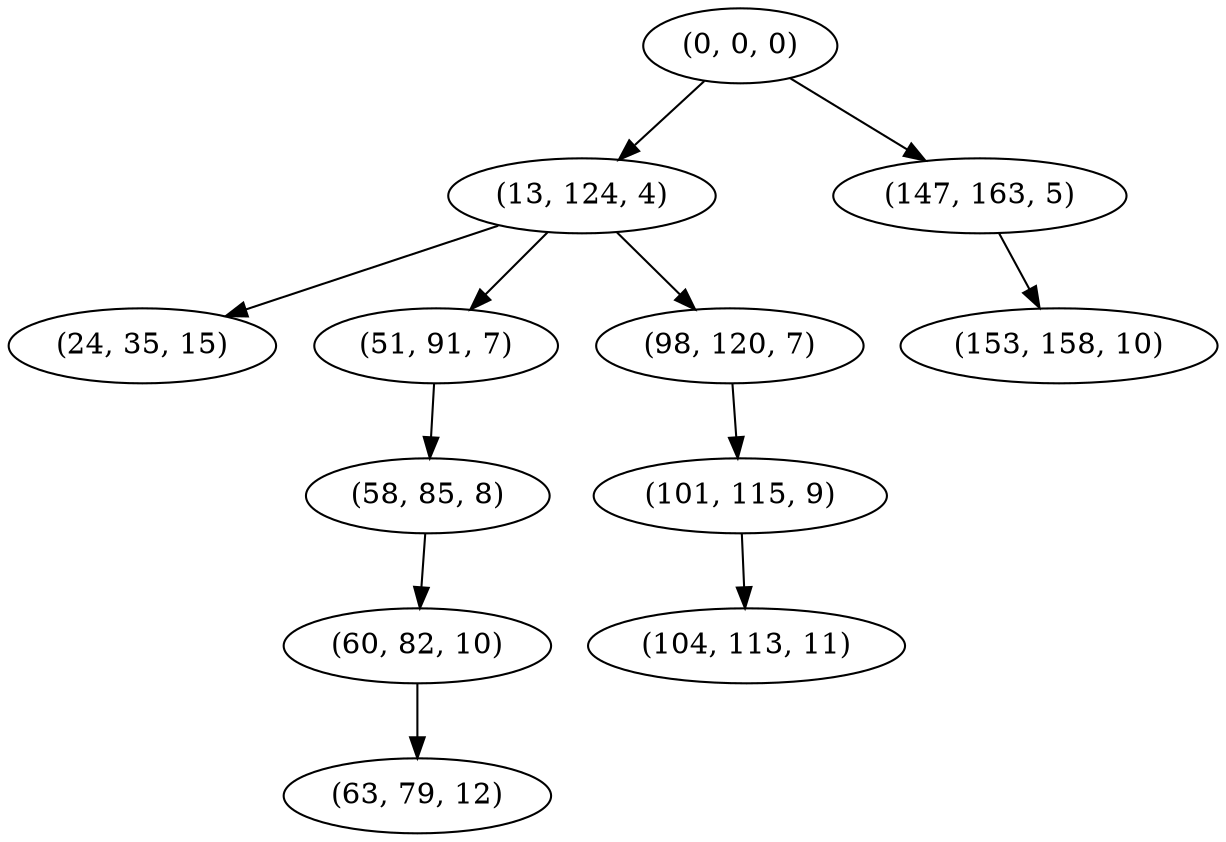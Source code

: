 digraph tree {
    "(0, 0, 0)";
    "(13, 124, 4)";
    "(24, 35, 15)";
    "(51, 91, 7)";
    "(58, 85, 8)";
    "(60, 82, 10)";
    "(63, 79, 12)";
    "(98, 120, 7)";
    "(101, 115, 9)";
    "(104, 113, 11)";
    "(147, 163, 5)";
    "(153, 158, 10)";
    "(0, 0, 0)" -> "(13, 124, 4)";
    "(0, 0, 0)" -> "(147, 163, 5)";
    "(13, 124, 4)" -> "(24, 35, 15)";
    "(13, 124, 4)" -> "(51, 91, 7)";
    "(13, 124, 4)" -> "(98, 120, 7)";
    "(51, 91, 7)" -> "(58, 85, 8)";
    "(58, 85, 8)" -> "(60, 82, 10)";
    "(60, 82, 10)" -> "(63, 79, 12)";
    "(98, 120, 7)" -> "(101, 115, 9)";
    "(101, 115, 9)" -> "(104, 113, 11)";
    "(147, 163, 5)" -> "(153, 158, 10)";
}
